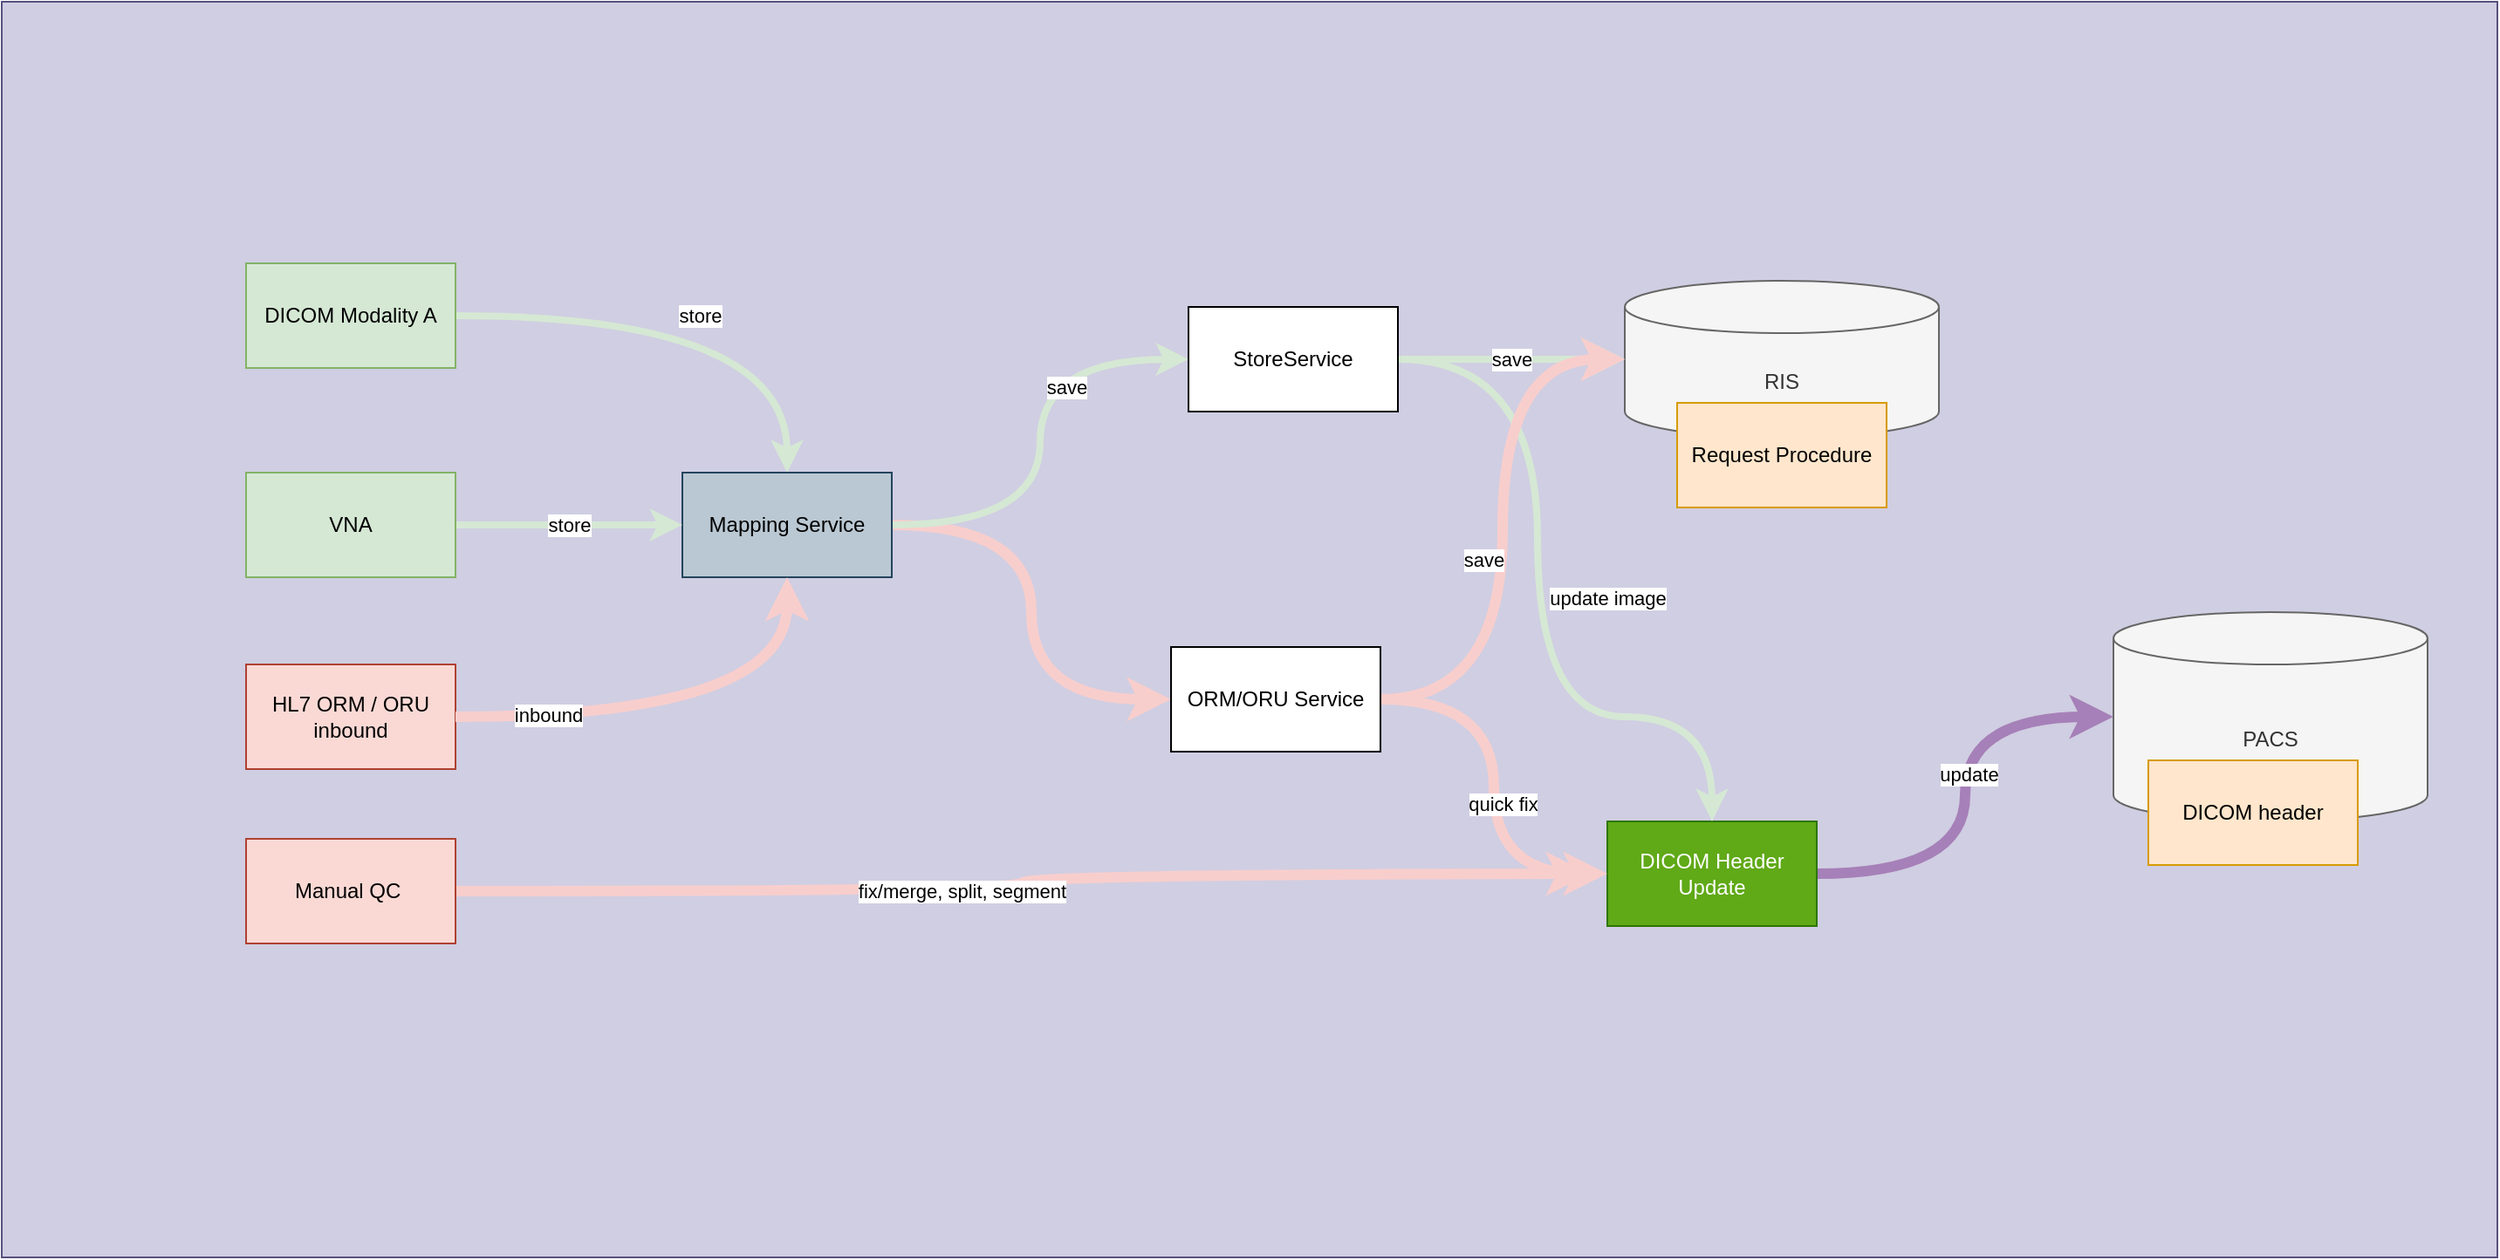 <mxfile version="14.2.6" type="github">
  <diagram name="Page-1" id="9361dd3d-8414-5efd-6122-117bd74ce7a7">
    <mxGraphModel dx="1669" dy="1435" grid="1" gridSize="10" guides="1" tooltips="1" connect="1" arrows="1" fold="1" page="0" pageScale="1.5" pageWidth="826" pageHeight="1169" background="#ffffff" math="0" shadow="0">
      <root>
        <mxCell id="0" />
        <mxCell id="1" parent="0" />
        <mxCell id="fWY2vITO-XfqIBMaE34Q-89" value="" style="rounded=0;whiteSpace=wrap;html=1;fillColor=#d0cee2;strokeColor=#56517e;" vertex="1" parent="1">
          <mxGeometry x="-80" y="-540" width="1430" height="720" as="geometry" />
        </mxCell>
        <mxCell id="fWY2vITO-XfqIBMaE34Q-96" value="store" style="edgeStyle=orthogonalEdgeStyle;orthogonalLoop=1;jettySize=auto;html=1;strokeColor=#D5E8D4;strokeWidth=4;curved=1;" edge="1" parent="1" source="fWY2vITO-XfqIBMaE34Q-91" target="fWY2vITO-XfqIBMaE34Q-92">
          <mxGeometry relative="1" as="geometry" />
        </mxCell>
        <mxCell id="fWY2vITO-XfqIBMaE34Q-91" value="DICOM Modality A" style="rounded=0;whiteSpace=wrap;html=1;fillColor=#d5e8d4;strokeColor=#82b366;" vertex="1" parent="1">
          <mxGeometry x="60" y="-390" width="120" height="60" as="geometry" />
        </mxCell>
        <mxCell id="fWY2vITO-XfqIBMaE34Q-132" style="edgeStyle=orthogonalEdgeStyle;orthogonalLoop=1;jettySize=auto;html=1;entryX=0;entryY=0.5;entryDx=0;entryDy=0;fillColor=#fad9d5;strokeColor=#F8CECC;strokeWidth=6;curved=1;" edge="1" parent="1" source="fWY2vITO-XfqIBMaE34Q-92" target="fWY2vITO-XfqIBMaE34Q-130">
          <mxGeometry relative="1" as="geometry" />
        </mxCell>
        <mxCell id="fWY2vITO-XfqIBMaE34Q-133" style="edgeStyle=orthogonalEdgeStyle;orthogonalLoop=1;jettySize=auto;html=1;entryX=0;entryY=0.5;entryDx=0;entryDy=0;strokeColor=#D5E8D4;curved=1;rounded=0;strokeWidth=4;" edge="1" parent="1" source="fWY2vITO-XfqIBMaE34Q-92" target="fWY2vITO-XfqIBMaE34Q-127">
          <mxGeometry relative="1" as="geometry" />
        </mxCell>
        <mxCell id="fWY2vITO-XfqIBMaE34Q-144" value="save" style="edgeLabel;html=1;align=center;verticalAlign=middle;resizable=0;points=[];" vertex="1" connectable="0" parent="fWY2vITO-XfqIBMaE34Q-133">
          <mxGeometry x="0.238" y="-15" relative="1" as="geometry">
            <mxPoint as="offset" />
          </mxGeometry>
        </mxCell>
        <mxCell id="fWY2vITO-XfqIBMaE34Q-92" value="Mapping Service" style="rounded=0;whiteSpace=wrap;html=1;fillColor=#bac8d3;strokeColor=#23445d;" vertex="1" parent="1">
          <mxGeometry x="310" y="-270" width="120" height="60" as="geometry" />
        </mxCell>
        <mxCell id="fWY2vITO-XfqIBMaE34Q-100" value="RIS" style="shape=cylinder3;whiteSpace=wrap;html=1;boundedLbl=1;backgroundOutline=1;size=15;fillColor=#f5f5f5;strokeColor=#666666;fontColor=#333333;" vertex="1" parent="1">
          <mxGeometry x="850" y="-380" width="180" height="90" as="geometry" />
        </mxCell>
        <mxCell id="fWY2vITO-XfqIBMaE34Q-101" value="PACS" style="shape=cylinder3;whiteSpace=wrap;html=1;boundedLbl=1;backgroundOutline=1;size=15;fillColor=#f5f5f5;strokeColor=#666666;fontColor=#333333;" vertex="1" parent="1">
          <mxGeometry x="1130" y="-190" width="180" height="120" as="geometry" />
        </mxCell>
        <mxCell id="fWY2vITO-XfqIBMaE34Q-102" value="DICOM header" style="rounded=0;whiteSpace=wrap;html=1;fillColor=#ffe6cc;strokeColor=#d79b00;" vertex="1" parent="1">
          <mxGeometry x="1150" y="-105" width="120" height="60" as="geometry" />
        </mxCell>
        <mxCell id="fWY2vITO-XfqIBMaE34Q-103" value="Request Procedure" style="rounded=0;whiteSpace=wrap;html=1;fillColor=#ffe6cc;strokeColor=#d79b00;" vertex="1" parent="1">
          <mxGeometry x="880" y="-310" width="120" height="60" as="geometry" />
        </mxCell>
        <mxCell id="fWY2vITO-XfqIBMaE34Q-107" value="store" style="edgeStyle=orthogonalEdgeStyle;rounded=0;orthogonalLoop=1;jettySize=auto;html=1;strokeColor=#D5E8D4;strokeWidth=4;" edge="1" parent="1" source="fWY2vITO-XfqIBMaE34Q-106" target="fWY2vITO-XfqIBMaE34Q-92">
          <mxGeometry relative="1" as="geometry">
            <mxPoint x="260" y="-360" as="targetPoint" />
          </mxGeometry>
        </mxCell>
        <mxCell id="fWY2vITO-XfqIBMaE34Q-106" value="VNA" style="rounded=0;whiteSpace=wrap;html=1;fillColor=#d5e8d4;strokeColor=#82b366;" vertex="1" parent="1">
          <mxGeometry x="60" y="-270" width="120" height="60" as="geometry" />
        </mxCell>
        <mxCell id="fWY2vITO-XfqIBMaE34Q-108" value="HL7 ORM / ORU inbound" style="rounded=0;whiteSpace=wrap;html=1;fillColor=#fad9d5;strokeColor=#ae4132;" vertex="1" parent="1">
          <mxGeometry x="60" y="-160" width="120" height="60" as="geometry" />
        </mxCell>
        <mxCell id="fWY2vITO-XfqIBMaE34Q-122" value="fix/merge, split, segment" style="edgeStyle=orthogonalEdgeStyle;orthogonalLoop=1;jettySize=auto;html=1;strokeWidth=6;fillColor=#fad9d5;curved=1;strokeColor=#F8CECC;" edge="1" parent="1" source="fWY2vITO-XfqIBMaE34Q-110">
          <mxGeometry x="-0.121" relative="1" as="geometry">
            <mxPoint x="830" y="-40" as="targetPoint" />
            <mxPoint as="offset" />
          </mxGeometry>
        </mxCell>
        <mxCell id="fWY2vITO-XfqIBMaE34Q-110" value="Manual QC&amp;nbsp;" style="rounded=0;whiteSpace=wrap;html=1;labelBackgroundColor=none;fillColor=#fad9d5;strokeColor=#ae4132;" vertex="1" parent="1">
          <mxGeometry x="60" y="-60" width="120" height="60" as="geometry" />
        </mxCell>
        <mxCell id="fWY2vITO-XfqIBMaE34Q-124" style="edgeStyle=orthogonalEdgeStyle;orthogonalLoop=1;jettySize=auto;html=1;entryX=0;entryY=0.5;entryDx=0;entryDy=0;entryPerimeter=0;curved=1;strokeColor=#A680B8;strokeWidth=6;" edge="1" parent="1" source="fWY2vITO-XfqIBMaE34Q-117" target="fWY2vITO-XfqIBMaE34Q-101">
          <mxGeometry relative="1" as="geometry" />
        </mxCell>
        <mxCell id="fWY2vITO-XfqIBMaE34Q-148" value="update" style="edgeLabel;html=1;align=center;verticalAlign=middle;resizable=0;points=[];" vertex="1" connectable="0" parent="fWY2vITO-XfqIBMaE34Q-124">
          <mxGeometry x="0.092" y="-2" relative="1" as="geometry">
            <mxPoint as="offset" />
          </mxGeometry>
        </mxCell>
        <mxCell id="fWY2vITO-XfqIBMaE34Q-117" value="DICOM Header Update" style="rounded=0;whiteSpace=wrap;html=1;labelBackgroundColor=none;fillColor=#60a917;strokeColor=#2D7600;fontColor=#ffffff;" vertex="1" parent="1">
          <mxGeometry x="840" y="-70" width="120" height="60" as="geometry" />
        </mxCell>
        <mxCell id="fWY2vITO-XfqIBMaE34Q-120" value="" style="endArrow=classic;html=1;exitX=1;exitY=0.5;exitDx=0;exitDy=0;entryX=0.5;entryY=1;entryDx=0;entryDy=0;fillColor=#fad9d5;strokeColor=#F8CECC;curved=1;strokeWidth=6;" edge="1" parent="1" source="fWY2vITO-XfqIBMaE34Q-108" target="fWY2vITO-XfqIBMaE34Q-92">
          <mxGeometry relative="1" as="geometry">
            <mxPoint x="590" y="-130.5" as="sourcePoint" />
            <mxPoint x="320" y="-320" as="targetPoint" />
            <Array as="points">
              <mxPoint x="370" y="-130" />
            </Array>
          </mxGeometry>
        </mxCell>
        <mxCell id="fWY2vITO-XfqIBMaE34Q-125" value="inbound" style="edgeLabel;html=1;align=center;verticalAlign=middle;resizable=0;points=[];" vertex="1" connectable="0" parent="fWY2vITO-XfqIBMaE34Q-120">
          <mxGeometry x="-0.428" y="1" relative="1" as="geometry">
            <mxPoint x="-24" as="offset" />
          </mxGeometry>
        </mxCell>
        <mxCell id="fWY2vITO-XfqIBMaE34Q-141" value="save" style="edgeStyle=orthogonalEdgeStyle;orthogonalLoop=1;jettySize=auto;html=1;entryX=0;entryY=0.5;entryDx=0;entryDy=0;entryPerimeter=0;strokeColor=#D5E8D4;curved=1;rounded=0;strokeWidth=4;" edge="1" parent="1" source="fWY2vITO-XfqIBMaE34Q-127" target="fWY2vITO-XfqIBMaE34Q-100">
          <mxGeometry relative="1" as="geometry" />
        </mxCell>
        <mxCell id="fWY2vITO-XfqIBMaE34Q-142" style="edgeStyle=orthogonalEdgeStyle;orthogonalLoop=1;jettySize=auto;html=1;strokeColor=#D5E8D4;curved=1;rounded=0;strokeWidth=4;" edge="1" parent="1" source="fWY2vITO-XfqIBMaE34Q-127" target="fWY2vITO-XfqIBMaE34Q-117">
          <mxGeometry relative="1" as="geometry">
            <Array as="points">
              <mxPoint x="800" y="-335" />
              <mxPoint x="800" y="-130" />
            </Array>
          </mxGeometry>
        </mxCell>
        <mxCell id="fWY2vITO-XfqIBMaE34Q-145" value="update image" style="edgeLabel;html=1;align=center;verticalAlign=middle;resizable=0;points=[];" vertex="1" connectable="0" parent="fWY2vITO-XfqIBMaE34Q-142">
          <mxGeometry x="-0.025" y="2" relative="1" as="geometry">
            <mxPoint x="38" as="offset" />
          </mxGeometry>
        </mxCell>
        <mxCell id="fWY2vITO-XfqIBMaE34Q-127" value="StoreService" style="rounded=0;whiteSpace=wrap;html=1;labelBackgroundColor=none;" vertex="1" parent="1">
          <mxGeometry x="600" y="-365" width="120" height="60" as="geometry" />
        </mxCell>
        <mxCell id="fWY2vITO-XfqIBMaE34Q-140" style="edgeStyle=orthogonalEdgeStyle;orthogonalLoop=1;jettySize=auto;html=1;entryX=0;entryY=0.5;entryDx=0;entryDy=0;strokeColor=#F8CECC;entryPerimeter=0;curved=1;strokeWidth=6;fillColor=#fad9d5;" edge="1" parent="1" source="fWY2vITO-XfqIBMaE34Q-130" target="fWY2vITO-XfqIBMaE34Q-100">
          <mxGeometry relative="1" as="geometry" />
        </mxCell>
        <mxCell id="fWY2vITO-XfqIBMaE34Q-146" value="save" style="edgeLabel;html=1;align=center;verticalAlign=middle;resizable=0;points=[];" vertex="1" connectable="0" parent="fWY2vITO-XfqIBMaE34Q-140">
          <mxGeometry x="-0.331" y="11" relative="1" as="geometry">
            <mxPoint y="-38" as="offset" />
          </mxGeometry>
        </mxCell>
        <mxCell id="fWY2vITO-XfqIBMaE34Q-143" style="edgeStyle=orthogonalEdgeStyle;orthogonalLoop=1;jettySize=auto;html=1;entryX=0;entryY=0.5;entryDx=0;entryDy=0;strokeColor=#F8CECC;curved=1;strokeWidth=6;fillColor=#fad9d5;" edge="1" parent="1" source="fWY2vITO-XfqIBMaE34Q-130" target="fWY2vITO-XfqIBMaE34Q-117">
          <mxGeometry relative="1" as="geometry" />
        </mxCell>
        <mxCell id="fWY2vITO-XfqIBMaE34Q-147" value="quick fix" style="edgeLabel;html=1;align=center;verticalAlign=middle;resizable=0;points=[];" vertex="1" connectable="0" parent="fWY2vITO-XfqIBMaE34Q-143">
          <mxGeometry x="-0.104" y="5" relative="1" as="geometry">
            <mxPoint y="22" as="offset" />
          </mxGeometry>
        </mxCell>
        <mxCell id="fWY2vITO-XfqIBMaE34Q-130" value="ORM/ORU Service" style="rounded=0;whiteSpace=wrap;html=1;labelBackgroundColor=none;" vertex="1" parent="1">
          <mxGeometry x="590" y="-170" width="120" height="60" as="geometry" />
        </mxCell>
      </root>
    </mxGraphModel>
  </diagram>
</mxfile>
